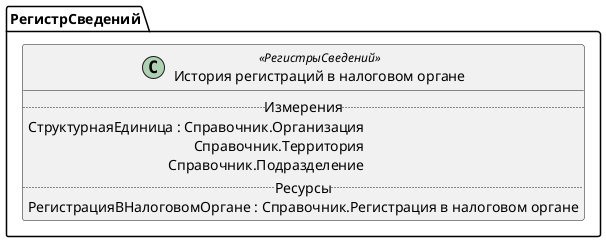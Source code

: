 ﻿@startuml ИсторияРегистрацийВНалоговомОргане
'!include templates.wsd
'..\include templates.wsd
class РегистрСведений.ИсторияРегистрацийВНалоговомОргане as "История регистраций в налоговом органе" <<РегистрыСведений>>
{
..Измерения..
СтруктурнаяЕдиница : Справочник.Организация\rСправочник.Территория\rСправочник.Подразделение
..Ресурсы..
РегистрацияВНалоговомОргане : Справочник.Регистрация в налоговом органе
}
@enduml
